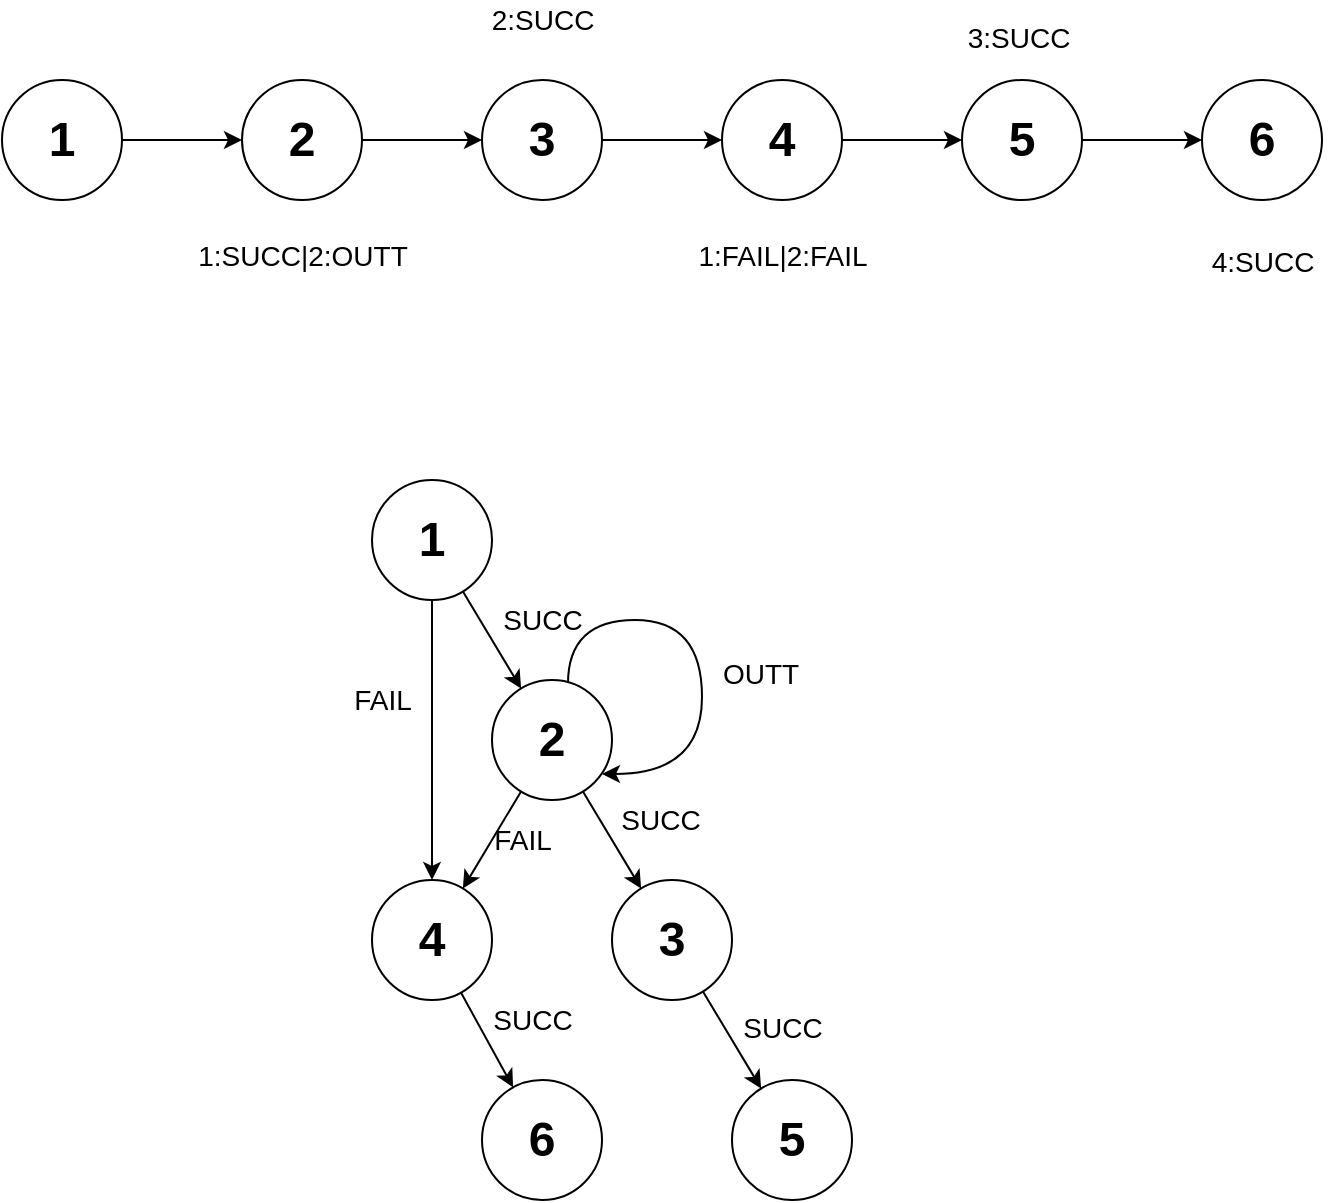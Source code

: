 <mxfile version="12.8.5" type="github">
  <diagram id="MtnH5aZ2na3wePGFbcis" name="第 1 页">
    <mxGraphModel dx="1421" dy="790" grid="1" gridSize="10" guides="1" tooltips="1" connect="1" arrows="1" fold="1" page="1" pageScale="1" pageWidth="827" pageHeight="1169" math="0" shadow="0">
      <root>
        <mxCell id="0" />
        <mxCell id="1" parent="0" />
        <mxCell id="x9At_Lj8S_RmXhp88nsb-6" style="edgeStyle=orthogonalEdgeStyle;rounded=0;orthogonalLoop=1;jettySize=auto;html=1;entryX=0;entryY=0.5;entryDx=0;entryDy=0;" edge="1" parent="1" source="x9At_Lj8S_RmXhp88nsb-1" target="x9At_Lj8S_RmXhp88nsb-2">
          <mxGeometry relative="1" as="geometry" />
        </mxCell>
        <mxCell id="x9At_Lj8S_RmXhp88nsb-1" value="1" style="ellipse;whiteSpace=wrap;html=1;aspect=fixed;fontSize=24;fontStyle=1" vertex="1" parent="1">
          <mxGeometry x="90" y="250" width="60" height="60" as="geometry" />
        </mxCell>
        <mxCell id="x9At_Lj8S_RmXhp88nsb-7" style="edgeStyle=orthogonalEdgeStyle;rounded=0;orthogonalLoop=1;jettySize=auto;html=1;entryX=0;entryY=0.5;entryDx=0;entryDy=0;" edge="1" parent="1" source="x9At_Lj8S_RmXhp88nsb-2" target="x9At_Lj8S_RmXhp88nsb-3">
          <mxGeometry relative="1" as="geometry" />
        </mxCell>
        <mxCell id="x9At_Lj8S_RmXhp88nsb-2" value="2" style="ellipse;whiteSpace=wrap;html=1;aspect=fixed;fontSize=24;fontStyle=1" vertex="1" parent="1">
          <mxGeometry x="210" y="250" width="60" height="60" as="geometry" />
        </mxCell>
        <mxCell id="x9At_Lj8S_RmXhp88nsb-8" style="edgeStyle=orthogonalEdgeStyle;rounded=0;orthogonalLoop=1;jettySize=auto;html=1;entryX=0;entryY=0.5;entryDx=0;entryDy=0;" edge="1" parent="1" source="x9At_Lj8S_RmXhp88nsb-3" target="x9At_Lj8S_RmXhp88nsb-4">
          <mxGeometry relative="1" as="geometry" />
        </mxCell>
        <mxCell id="x9At_Lj8S_RmXhp88nsb-3" value="3" style="ellipse;whiteSpace=wrap;html=1;aspect=fixed;fontSize=24;fontStyle=1" vertex="1" parent="1">
          <mxGeometry x="330" y="250" width="60" height="60" as="geometry" />
        </mxCell>
        <mxCell id="x9At_Lj8S_RmXhp88nsb-9" style="edgeStyle=orthogonalEdgeStyle;rounded=0;orthogonalLoop=1;jettySize=auto;html=1;entryX=0;entryY=0.5;entryDx=0;entryDy=0;" edge="1" parent="1" source="x9At_Lj8S_RmXhp88nsb-4" target="x9At_Lj8S_RmXhp88nsb-5">
          <mxGeometry relative="1" as="geometry" />
        </mxCell>
        <mxCell id="x9At_Lj8S_RmXhp88nsb-4" value="4" style="ellipse;whiteSpace=wrap;html=1;aspect=fixed;fontSize=24;fontStyle=1" vertex="1" parent="1">
          <mxGeometry x="450" y="250" width="60" height="60" as="geometry" />
        </mxCell>
        <mxCell id="x9At_Lj8S_RmXhp88nsb-11" style="edgeStyle=orthogonalEdgeStyle;rounded=0;orthogonalLoop=1;jettySize=auto;html=1;entryX=0;entryY=0.5;entryDx=0;entryDy=0;fontSize=24;" edge="1" parent="1" source="x9At_Lj8S_RmXhp88nsb-5" target="x9At_Lj8S_RmXhp88nsb-10">
          <mxGeometry relative="1" as="geometry" />
        </mxCell>
        <mxCell id="x9At_Lj8S_RmXhp88nsb-5" value="5" style="ellipse;whiteSpace=wrap;html=1;aspect=fixed;fontSize=24;fontStyle=1" vertex="1" parent="1">
          <mxGeometry x="570" y="250" width="60" height="60" as="geometry" />
        </mxCell>
        <mxCell id="x9At_Lj8S_RmXhp88nsb-10" value="6" style="ellipse;whiteSpace=wrap;html=1;aspect=fixed;fontSize=24;fontStyle=1" vertex="1" parent="1">
          <mxGeometry x="690" y="250" width="60" height="60" as="geometry" />
        </mxCell>
        <mxCell id="x9At_Lj8S_RmXhp88nsb-13" value="1:SUCC|2:OUTT" style="text;html=1;align=center;verticalAlign=middle;resizable=0;points=[];autosize=1;fontSize=14;" vertex="1" parent="1">
          <mxGeometry x="180" y="328" width="120" height="20" as="geometry" />
        </mxCell>
        <mxCell id="x9At_Lj8S_RmXhp88nsb-14" value="2:SUCC" style="text;html=1;align=center;verticalAlign=middle;resizable=0;points=[];autosize=1;fontSize=14;" vertex="1" parent="1">
          <mxGeometry x="325" y="210" width="70" height="20" as="geometry" />
        </mxCell>
        <mxCell id="x9At_Lj8S_RmXhp88nsb-15" value="1:FAIL|2:FAIL" style="text;html=1;align=center;verticalAlign=middle;resizable=0;points=[];autosize=1;fontSize=14;" vertex="1" parent="1">
          <mxGeometry x="430" y="328" width="100" height="20" as="geometry" />
        </mxCell>
        <mxCell id="x9At_Lj8S_RmXhp88nsb-18" value="3:SUCC" style="text;html=1;align=center;verticalAlign=middle;resizable=0;points=[];autosize=1;fontSize=14;" vertex="1" parent="1">
          <mxGeometry x="563" y="219" width="70" height="20" as="geometry" />
        </mxCell>
        <mxCell id="x9At_Lj8S_RmXhp88nsb-19" value="4:SUCC" style="text;html=1;align=center;verticalAlign=middle;resizable=0;points=[];autosize=1;fontSize=14;" vertex="1" parent="1">
          <mxGeometry x="685" y="331" width="70" height="20" as="geometry" />
        </mxCell>
        <mxCell id="x9At_Lj8S_RmXhp88nsb-22" style="rounded=0;orthogonalLoop=1;jettySize=auto;html=1;fontSize=14;" edge="1" parent="1" source="x9At_Lj8S_RmXhp88nsb-20" target="x9At_Lj8S_RmXhp88nsb-21">
          <mxGeometry relative="1" as="geometry" />
        </mxCell>
        <mxCell id="x9At_Lj8S_RmXhp88nsb-40" style="edgeStyle=orthogonalEdgeStyle;curved=1;rounded=0;orthogonalLoop=1;jettySize=auto;html=1;fontSize=14;" edge="1" parent="1" source="x9At_Lj8S_RmXhp88nsb-20" target="x9At_Lj8S_RmXhp88nsb-28">
          <mxGeometry relative="1" as="geometry" />
        </mxCell>
        <mxCell id="x9At_Lj8S_RmXhp88nsb-20" value="1" style="ellipse;whiteSpace=wrap;html=1;aspect=fixed;fontSize=24;fontStyle=1" vertex="1" parent="1">
          <mxGeometry x="275" y="450" width="60" height="60" as="geometry" />
        </mxCell>
        <mxCell id="x9At_Lj8S_RmXhp88nsb-26" style="edgeStyle=none;rounded=0;orthogonalLoop=1;jettySize=auto;html=1;fontSize=14;" edge="1" parent="1" source="x9At_Lj8S_RmXhp88nsb-21" target="x9At_Lj8S_RmXhp88nsb-25">
          <mxGeometry relative="1" as="geometry" />
        </mxCell>
        <mxCell id="x9At_Lj8S_RmXhp88nsb-29" style="edgeStyle=none;rounded=0;orthogonalLoop=1;jettySize=auto;html=1;fontSize=14;" edge="1" parent="1" source="x9At_Lj8S_RmXhp88nsb-21" target="x9At_Lj8S_RmXhp88nsb-28">
          <mxGeometry relative="1" as="geometry" />
        </mxCell>
        <mxCell id="x9At_Lj8S_RmXhp88nsb-38" style="edgeStyle=orthogonalEdgeStyle;rounded=0;orthogonalLoop=1;jettySize=auto;html=1;fontSize=14;exitX=0.633;exitY=0.033;exitDx=0;exitDy=0;exitPerimeter=0;curved=1;" edge="1" parent="1" source="x9At_Lj8S_RmXhp88nsb-21">
          <mxGeometry relative="1" as="geometry">
            <mxPoint x="390" y="597" as="targetPoint" />
            <Array as="points">
              <mxPoint x="373" y="520" />
              <mxPoint x="440" y="520" />
              <mxPoint x="440" y="597" />
            </Array>
          </mxGeometry>
        </mxCell>
        <mxCell id="x9At_Lj8S_RmXhp88nsb-21" value="2" style="ellipse;whiteSpace=wrap;html=1;aspect=fixed;fontSize=24;fontStyle=1" vertex="1" parent="1">
          <mxGeometry x="335" y="550" width="60" height="60" as="geometry" />
        </mxCell>
        <mxCell id="x9At_Lj8S_RmXhp88nsb-24" value="&lt;div&gt;SUCC&lt;/div&gt;" style="text;html=1;align=center;verticalAlign=middle;resizable=0;points=[];autosize=1;fontSize=14;" vertex="1" parent="1">
          <mxGeometry x="335" y="510" width="50" height="20" as="geometry" />
        </mxCell>
        <mxCell id="x9At_Lj8S_RmXhp88nsb-32" style="edgeStyle=none;rounded=0;orthogonalLoop=1;jettySize=auto;html=1;fontSize=14;" edge="1" parent="1" source="x9At_Lj8S_RmXhp88nsb-25" target="x9At_Lj8S_RmXhp88nsb-31">
          <mxGeometry relative="1" as="geometry" />
        </mxCell>
        <mxCell id="x9At_Lj8S_RmXhp88nsb-25" value="3" style="ellipse;whiteSpace=wrap;html=1;aspect=fixed;fontSize=24;fontStyle=1" vertex="1" parent="1">
          <mxGeometry x="395" y="650" width="60" height="60" as="geometry" />
        </mxCell>
        <mxCell id="x9At_Lj8S_RmXhp88nsb-27" value="SUCC" style="text;html=1;align=center;verticalAlign=middle;resizable=0;points=[];autosize=1;fontSize=14;" vertex="1" parent="1">
          <mxGeometry x="394" y="610" width="50" height="20" as="geometry" />
        </mxCell>
        <mxCell id="x9At_Lj8S_RmXhp88nsb-36" style="edgeStyle=none;rounded=0;orthogonalLoop=1;jettySize=auto;html=1;fontSize=14;" edge="1" parent="1" source="x9At_Lj8S_RmXhp88nsb-28" target="x9At_Lj8S_RmXhp88nsb-35">
          <mxGeometry relative="1" as="geometry" />
        </mxCell>
        <mxCell id="x9At_Lj8S_RmXhp88nsb-28" value="4" style="ellipse;whiteSpace=wrap;html=1;aspect=fixed;fontSize=24;fontStyle=1" vertex="1" parent="1">
          <mxGeometry x="275" y="650" width="60" height="60" as="geometry" />
        </mxCell>
        <mxCell id="x9At_Lj8S_RmXhp88nsb-30" value="FAIL" style="text;html=1;align=center;verticalAlign=middle;resizable=0;points=[];autosize=1;fontSize=14;" vertex="1" parent="1">
          <mxGeometry x="330" y="620" width="40" height="20" as="geometry" />
        </mxCell>
        <mxCell id="x9At_Lj8S_RmXhp88nsb-31" value="5" style="ellipse;whiteSpace=wrap;html=1;aspect=fixed;fontSize=24;fontStyle=1" vertex="1" parent="1">
          <mxGeometry x="455" y="750" width="60" height="60" as="geometry" />
        </mxCell>
        <mxCell id="x9At_Lj8S_RmXhp88nsb-33" value="SUCC" style="text;html=1;align=center;verticalAlign=middle;resizable=0;points=[];autosize=1;fontSize=14;" vertex="1" parent="1">
          <mxGeometry x="455" y="714" width="50" height="20" as="geometry" />
        </mxCell>
        <mxCell id="x9At_Lj8S_RmXhp88nsb-35" value="6" style="ellipse;whiteSpace=wrap;html=1;aspect=fixed;fontSize=24;fontStyle=1" vertex="1" parent="1">
          <mxGeometry x="330" y="750" width="60" height="60" as="geometry" />
        </mxCell>
        <mxCell id="x9At_Lj8S_RmXhp88nsb-37" value="SUCC" style="text;html=1;align=center;verticalAlign=middle;resizable=0;points=[];autosize=1;fontSize=14;" vertex="1" parent="1">
          <mxGeometry x="330" y="710" width="50" height="20" as="geometry" />
        </mxCell>
        <mxCell id="x9At_Lj8S_RmXhp88nsb-39" value="OUTT" style="text;html=1;align=center;verticalAlign=middle;resizable=0;points=[];autosize=1;fontSize=14;" vertex="1" parent="1">
          <mxGeometry x="444" y="537" width="50" height="20" as="geometry" />
        </mxCell>
        <mxCell id="x9At_Lj8S_RmXhp88nsb-41" value="FAIL" style="text;html=1;align=center;verticalAlign=middle;resizable=0;points=[];autosize=1;fontSize=14;" vertex="1" parent="1">
          <mxGeometry x="260" y="550" width="40" height="20" as="geometry" />
        </mxCell>
      </root>
    </mxGraphModel>
  </diagram>
</mxfile>
